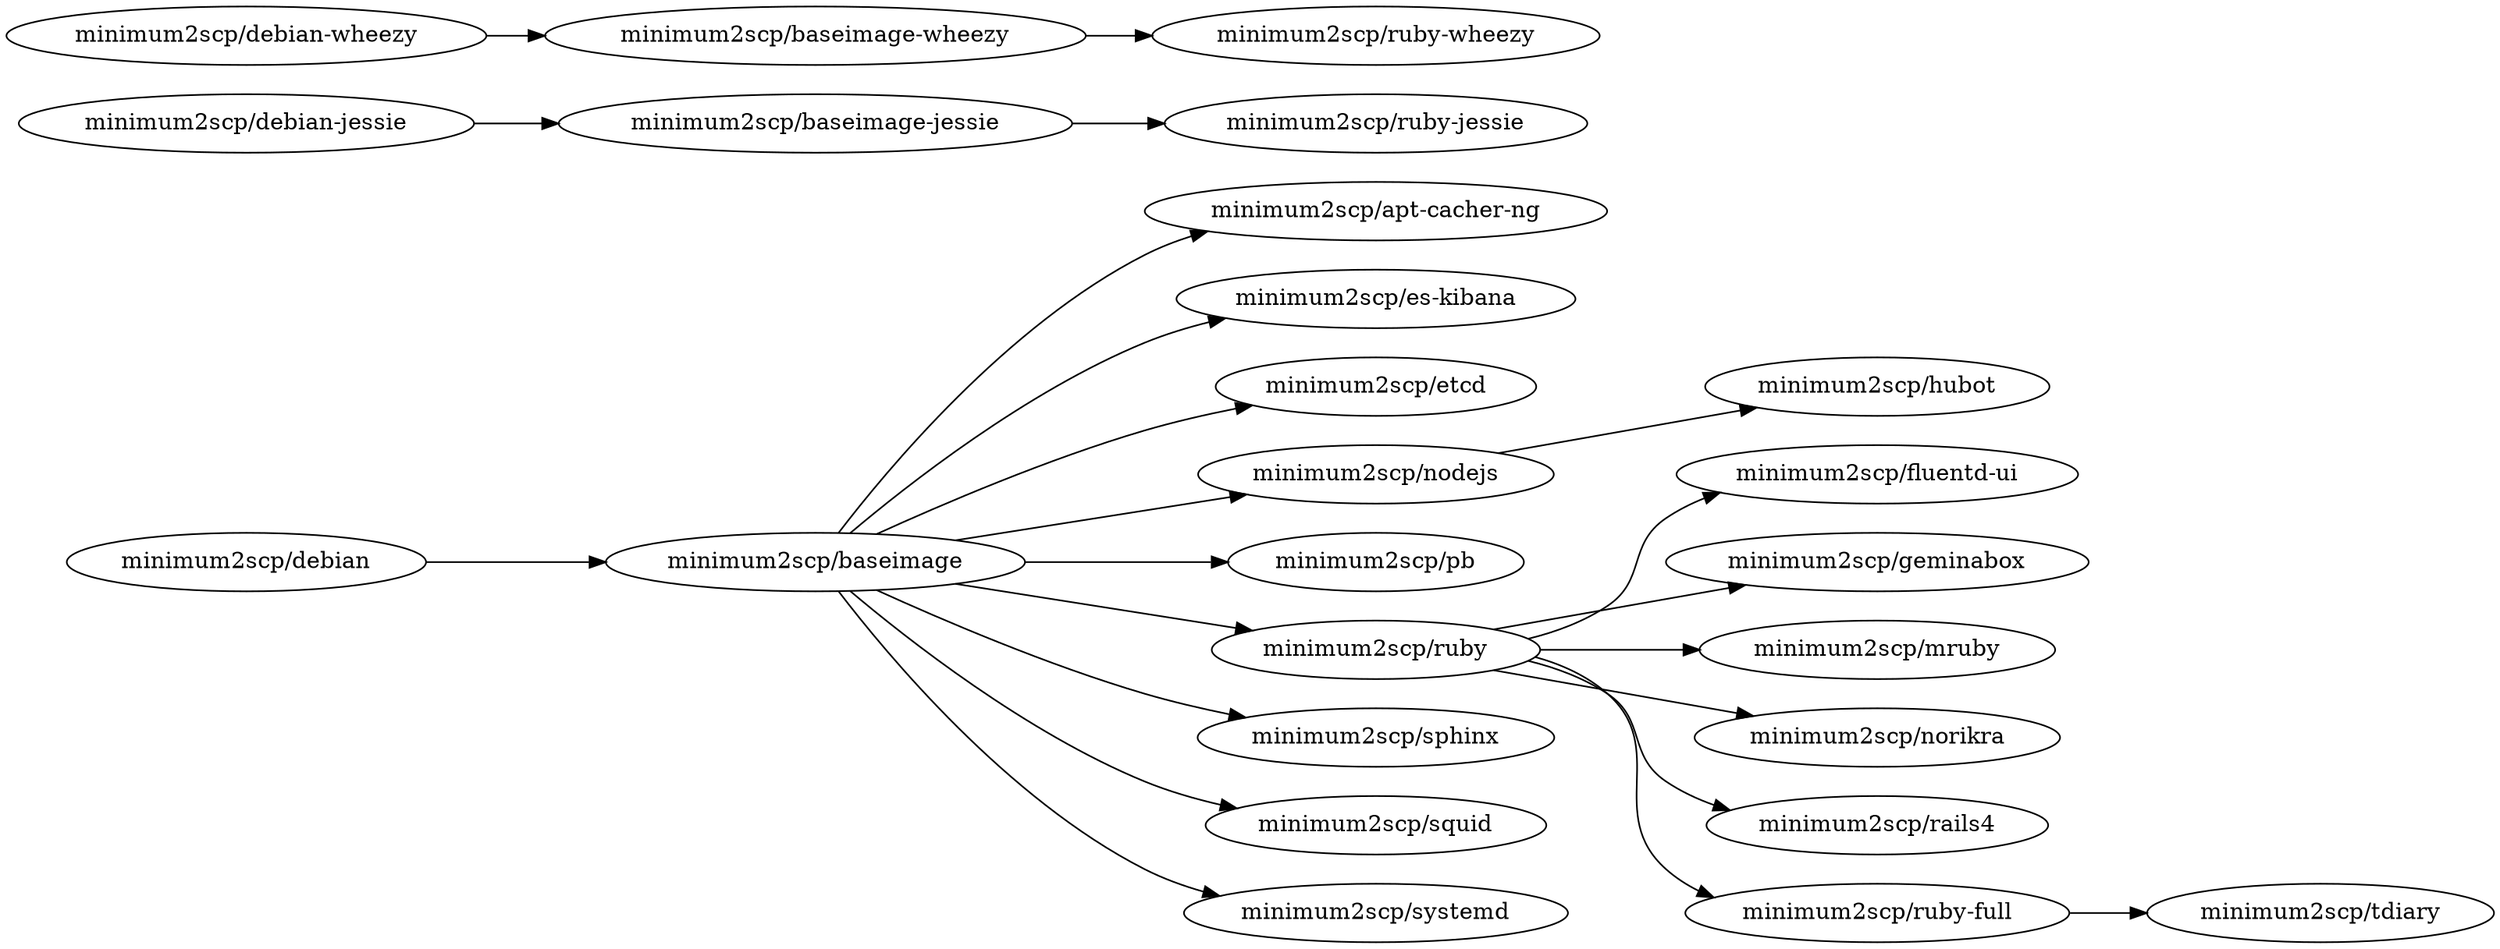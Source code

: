 digraph deps {
  graph        [rankdir = "LR"];
  ratio = auto;


  acng              [label = "minimum2scp/apt-cacher-ng"];
  baseimage         [label = "minimum2scp/baseimage"];
  baseimage_jessie  [label = "minimum2scp/baseimage-jessie"];
  baseimage_wheezy  [label = "minimum2scp/baseimage-wheezy"];
  debian            [label = "minimum2scp/debian"];
  debian_jessie     [label = "minimum2scp/debian-jessie"];
  debian_wheezy     [label = "minimum2scp/debian-wheezy"];
  es_kibana         [label = "minimum2scp/es-kibana"];
  etcd              [label = "minimum2scp/etcd"];
  fluentd_ui        [label = "minimum2scp/fluentd-ui"];
  geminabox         [label = "minimum2scp/geminabox"];
  hubot             [label = "minimum2scp/hubot"];
  mruby             [label = "minimum2scp/mruby"];
  nodejs            [label = "minimum2scp/nodejs"];
  norikra           [label = "minimum2scp/norikra"];
  pb                [label = "minimum2scp/pb"];
  rails4            [label = "minimum2scp/rails4"];
  ruby              [label = "minimum2scp/ruby"];
  ruby_full         [label = "minimum2scp/ruby-full"];
  ruby_jessie       [label = "minimum2scp/ruby-jessie"];
  ruby_wheezy       [label = "minimum2scp/ruby-wheezy"];
  sphinx            [label = "minimum2scp/sphinx"];
  squid             [label = "minimum2scp/squid"];
  systemd           [label = "minimum2scp/systemd"];
  tdiary            [label = "minimum2scp/tdiary"];

  debian    -> baseimage;
  baseimage -> {acng, es_kibana, etcd, nodejs, pb, ruby, sphinx, squid, systemd};
  ruby      -> {fluentd_ui, geminabox, mruby, norikra, rails4, ruby_full};
  ruby_full -> {tdiary};
  nodejs    -> {hubot};

  debian_jessie    -> baseimage_jessie;
  baseimage_jessie -> ruby_jessie;

  debian_wheezy    -> baseimage_wheezy;
  baseimage_wheezy -> ruby_wheezy;
}
